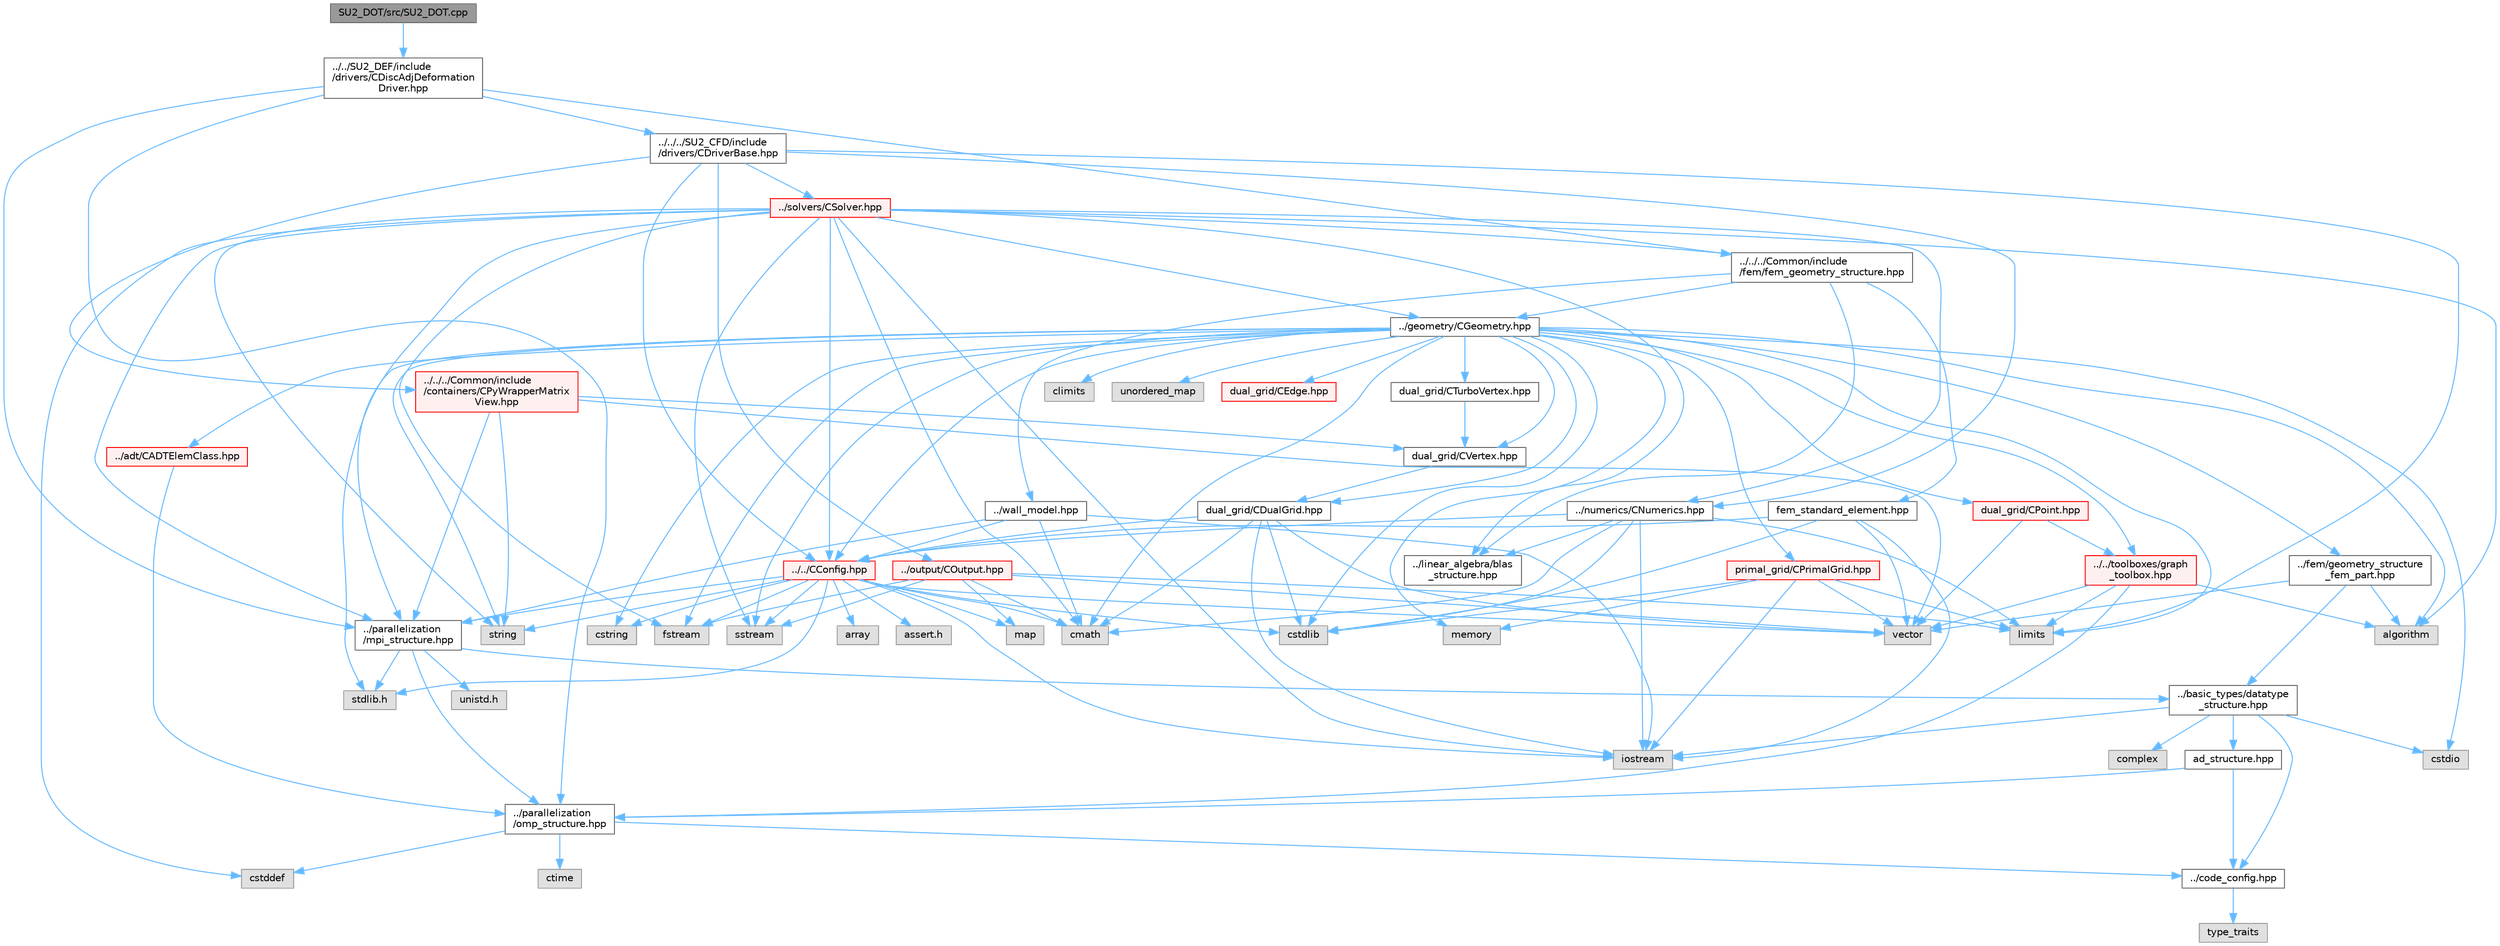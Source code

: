 digraph "SU2_DOT/src/SU2_DOT.cpp"
{
 // LATEX_PDF_SIZE
  bgcolor="transparent";
  edge [fontname=Helvetica,fontsize=10,labelfontname=Helvetica,labelfontsize=10];
  node [fontname=Helvetica,fontsize=10,shape=box,height=0.2,width=0.4];
  Node1 [id="Node000001",label="SU2_DOT/src/SU2_DOT.cpp",height=0.2,width=0.4,color="gray40", fillcolor="grey60", style="filled", fontcolor="black",tooltip="Main file of the Gradient Projection Code (SU2_DOT)."];
  Node1 -> Node2 [id="edge1_Node000001_Node000002",color="steelblue1",style="solid",tooltip=" "];
  Node2 [id="Node000002",label="../../SU2_DEF/include\l/drivers/CDiscAdjDeformation\lDriver.hpp",height=0.2,width=0.4,color="grey40", fillcolor="white", style="filled",URL="$CDiscAdjDeformationDriver_8hpp.html",tooltip="Headers of the main subroutines for driving the projection of sensitivities."];
  Node2 -> Node3 [id="edge2_Node000002_Node000003",color="steelblue1",style="solid",tooltip=" "];
  Node3 [id="Node000003",label="../../../Common/include\l/fem/fem_geometry_structure.hpp",height=0.2,width=0.4,color="grey40", fillcolor="white", style="filled",URL="$fem__geometry__structure_8hpp.html",tooltip="Headers of the main subroutines for creating the geometrical structure for the FEM solver...."];
  Node3 -> Node4 [id="edge3_Node000003_Node000004",color="steelblue1",style="solid",tooltip=" "];
  Node4 [id="Node000004",label="../geometry/CGeometry.hpp",height=0.2,width=0.4,color="grey40", fillcolor="white", style="filled",URL="$CGeometry_8hpp.html",tooltip="Headers of the main subroutines for creating the geometrical structure. The subroutines and functions..."];
  Node4 -> Node5 [id="edge4_Node000004_Node000005",color="steelblue1",style="solid",tooltip=" "];
  Node5 [id="Node000005",label="limits",height=0.2,width=0.4,color="grey60", fillcolor="#E0E0E0", style="filled",tooltip=" "];
  Node4 -> Node6 [id="edge5_Node000004_Node000006",color="steelblue1",style="solid",tooltip=" "];
  Node6 [id="Node000006",label="../parallelization\l/mpi_structure.hpp",height=0.2,width=0.4,color="grey40", fillcolor="white", style="filled",URL="$mpi__structure_8hpp.html",tooltip="Headers of the mpi interface for generalized datatypes. The subroutines and functions are in the mpi_..."];
  Node6 -> Node7 [id="edge6_Node000006_Node000007",color="steelblue1",style="solid",tooltip=" "];
  Node7 [id="Node000007",label="stdlib.h",height=0.2,width=0.4,color="grey60", fillcolor="#E0E0E0", style="filled",tooltip=" "];
  Node6 -> Node8 [id="edge7_Node000006_Node000008",color="steelblue1",style="solid",tooltip=" "];
  Node8 [id="Node000008",label="../basic_types/datatype\l_structure.hpp",height=0.2,width=0.4,color="grey40", fillcolor="white", style="filled",URL="$datatype__structure_8hpp.html",tooltip="Headers for generalized datatypes, defines an interface for AD types."];
  Node8 -> Node9 [id="edge8_Node000008_Node000009",color="steelblue1",style="solid",tooltip=" "];
  Node9 [id="Node000009",label="iostream",height=0.2,width=0.4,color="grey60", fillcolor="#E0E0E0", style="filled",tooltip=" "];
  Node8 -> Node10 [id="edge9_Node000008_Node000010",color="steelblue1",style="solid",tooltip=" "];
  Node10 [id="Node000010",label="complex",height=0.2,width=0.4,color="grey60", fillcolor="#E0E0E0", style="filled",tooltip=" "];
  Node8 -> Node11 [id="edge10_Node000008_Node000011",color="steelblue1",style="solid",tooltip=" "];
  Node11 [id="Node000011",label="cstdio",height=0.2,width=0.4,color="grey60", fillcolor="#E0E0E0", style="filled",tooltip=" "];
  Node8 -> Node12 [id="edge11_Node000008_Node000012",color="steelblue1",style="solid",tooltip=" "];
  Node12 [id="Node000012",label="../code_config.hpp",height=0.2,width=0.4,color="grey40", fillcolor="white", style="filled",URL="$code__config_8hpp.html",tooltip="Header file for collecting common macros, definitions and type configurations."];
  Node12 -> Node13 [id="edge12_Node000012_Node000013",color="steelblue1",style="solid",tooltip=" "];
  Node13 [id="Node000013",label="type_traits",height=0.2,width=0.4,color="grey60", fillcolor="#E0E0E0", style="filled",tooltip=" "];
  Node8 -> Node14 [id="edge13_Node000008_Node000014",color="steelblue1",style="solid",tooltip=" "];
  Node14 [id="Node000014",label="ad_structure.hpp",height=0.2,width=0.4,color="grey40", fillcolor="white", style="filled",URL="$ad__structure_8hpp.html",tooltip="Main routines for the algorithmic differentiation (AD) structure."];
  Node14 -> Node12 [id="edge14_Node000014_Node000012",color="steelblue1",style="solid",tooltip=" "];
  Node14 -> Node15 [id="edge15_Node000014_Node000015",color="steelblue1",style="solid",tooltip=" "];
  Node15 [id="Node000015",label="../parallelization\l/omp_structure.hpp",height=0.2,width=0.4,color="grey40", fillcolor="white", style="filled",URL="$omp__structure_8hpp.html",tooltip="OpenMP interface header, provides compatibility functions if the code is built without OpenMP support..."];
  Node15 -> Node16 [id="edge16_Node000015_Node000016",color="steelblue1",style="solid",tooltip=" "];
  Node16 [id="Node000016",label="cstddef",height=0.2,width=0.4,color="grey60", fillcolor="#E0E0E0", style="filled",tooltip=" "];
  Node15 -> Node12 [id="edge17_Node000015_Node000012",color="steelblue1",style="solid",tooltip=" "];
  Node15 -> Node17 [id="edge18_Node000015_Node000017",color="steelblue1",style="solid",tooltip=" "];
  Node17 [id="Node000017",label="ctime",height=0.2,width=0.4,color="grey60", fillcolor="#E0E0E0", style="filled",tooltip=" "];
  Node6 -> Node18 [id="edge19_Node000006_Node000018",color="steelblue1",style="solid",tooltip=" "];
  Node18 [id="Node000018",label="unistd.h",height=0.2,width=0.4,color="grey60", fillcolor="#E0E0E0", style="filled",tooltip=" "];
  Node6 -> Node15 [id="edge20_Node000006_Node000015",color="steelblue1",style="solid",tooltip=" "];
  Node4 -> Node19 [id="edge21_Node000004_Node000019",color="steelblue1",style="solid",tooltip=" "];
  Node19 [id="Node000019",label="string",height=0.2,width=0.4,color="grey60", fillcolor="#E0E0E0", style="filled",tooltip=" "];
  Node4 -> Node20 [id="edge22_Node000004_Node000020",color="steelblue1",style="solid",tooltip=" "];
  Node20 [id="Node000020",label="fstream",height=0.2,width=0.4,color="grey60", fillcolor="#E0E0E0", style="filled",tooltip=" "];
  Node4 -> Node21 [id="edge23_Node000004_Node000021",color="steelblue1",style="solid",tooltip=" "];
  Node21 [id="Node000021",label="sstream",height=0.2,width=0.4,color="grey60", fillcolor="#E0E0E0", style="filled",tooltip=" "];
  Node4 -> Node22 [id="edge24_Node000004_Node000022",color="steelblue1",style="solid",tooltip=" "];
  Node22 [id="Node000022",label="cmath",height=0.2,width=0.4,color="grey60", fillcolor="#E0E0E0", style="filled",tooltip=" "];
  Node4 -> Node23 [id="edge25_Node000004_Node000023",color="steelblue1",style="solid",tooltip=" "];
  Node23 [id="Node000023",label="algorithm",height=0.2,width=0.4,color="grey60", fillcolor="#E0E0E0", style="filled",tooltip=" "];
  Node4 -> Node24 [id="edge26_Node000004_Node000024",color="steelblue1",style="solid",tooltip=" "];
  Node24 [id="Node000024",label="cstring",height=0.2,width=0.4,color="grey60", fillcolor="#E0E0E0", style="filled",tooltip=" "];
  Node4 -> Node11 [id="edge27_Node000004_Node000011",color="steelblue1",style="solid",tooltip=" "];
  Node4 -> Node25 [id="edge28_Node000004_Node000025",color="steelblue1",style="solid",tooltip=" "];
  Node25 [id="Node000025",label="cstdlib",height=0.2,width=0.4,color="grey60", fillcolor="#E0E0E0", style="filled",tooltip=" "];
  Node4 -> Node26 [id="edge29_Node000004_Node000026",color="steelblue1",style="solid",tooltip=" "];
  Node26 [id="Node000026",label="climits",height=0.2,width=0.4,color="grey60", fillcolor="#E0E0E0", style="filled",tooltip=" "];
  Node4 -> Node27 [id="edge30_Node000004_Node000027",color="steelblue1",style="solid",tooltip=" "];
  Node27 [id="Node000027",label="memory",height=0.2,width=0.4,color="grey60", fillcolor="#E0E0E0", style="filled",tooltip=" "];
  Node4 -> Node28 [id="edge31_Node000004_Node000028",color="steelblue1",style="solid",tooltip=" "];
  Node28 [id="Node000028",label="unordered_map",height=0.2,width=0.4,color="grey60", fillcolor="#E0E0E0", style="filled",tooltip=" "];
  Node4 -> Node29 [id="edge32_Node000004_Node000029",color="steelblue1",style="solid",tooltip=" "];
  Node29 [id="Node000029",label="primal_grid/CPrimalGrid.hpp",height=0.2,width=0.4,color="red", fillcolor="#FFF0F0", style="filled",URL="$CPrimalGrid_8hpp.html",tooltip="Headers of the main subroutines for storing the primal grid structure. The subroutines and functions ..."];
  Node29 -> Node9 [id="edge33_Node000029_Node000009",color="steelblue1",style="solid",tooltip=" "];
  Node29 -> Node30 [id="edge34_Node000029_Node000030",color="steelblue1",style="solid",tooltip=" "];
  Node30 [id="Node000030",label="vector",height=0.2,width=0.4,color="grey60", fillcolor="#E0E0E0", style="filled",tooltip=" "];
  Node29 -> Node5 [id="edge35_Node000029_Node000005",color="steelblue1",style="solid",tooltip=" "];
  Node29 -> Node25 [id="edge36_Node000029_Node000025",color="steelblue1",style="solid",tooltip=" "];
  Node29 -> Node27 [id="edge37_Node000029_Node000027",color="steelblue1",style="solid",tooltip=" "];
  Node4 -> Node34 [id="edge38_Node000004_Node000034",color="steelblue1",style="solid",tooltip=" "];
  Node34 [id="Node000034",label="dual_grid/CDualGrid.hpp",height=0.2,width=0.4,color="grey40", fillcolor="white", style="filled",URL="$CDualGrid_8hpp.html",tooltip="Headers of the main subroutines for doing the complete dual grid structure. The subroutines and funct..."];
  Node34 -> Node22 [id="edge39_Node000034_Node000022",color="steelblue1",style="solid",tooltip=" "];
  Node34 -> Node9 [id="edge40_Node000034_Node000009",color="steelblue1",style="solid",tooltip=" "];
  Node34 -> Node25 [id="edge41_Node000034_Node000025",color="steelblue1",style="solid",tooltip=" "];
  Node34 -> Node30 [id="edge42_Node000034_Node000030",color="steelblue1",style="solid",tooltip=" "];
  Node34 -> Node35 [id="edge43_Node000034_Node000035",color="steelblue1",style="solid",tooltip=" "];
  Node35 [id="Node000035",label="../../CConfig.hpp",height=0.2,width=0.4,color="red", fillcolor="#FFF0F0", style="filled",URL="$CConfig_8hpp.html",tooltip="All the information about the definition of the physical problem. The subroutines and functions are i..."];
  Node35 -> Node6 [id="edge44_Node000035_Node000006",color="steelblue1",style="solid",tooltip=" "];
  Node35 -> Node9 [id="edge45_Node000035_Node000009",color="steelblue1",style="solid",tooltip=" "];
  Node35 -> Node25 [id="edge46_Node000035_Node000025",color="steelblue1",style="solid",tooltip=" "];
  Node35 -> Node20 [id="edge47_Node000035_Node000020",color="steelblue1",style="solid",tooltip=" "];
  Node35 -> Node21 [id="edge48_Node000035_Node000021",color="steelblue1",style="solid",tooltip=" "];
  Node35 -> Node19 [id="edge49_Node000035_Node000019",color="steelblue1",style="solid",tooltip=" "];
  Node35 -> Node24 [id="edge50_Node000035_Node000024",color="steelblue1",style="solid",tooltip=" "];
  Node35 -> Node30 [id="edge51_Node000035_Node000030",color="steelblue1",style="solid",tooltip=" "];
  Node35 -> Node36 [id="edge52_Node000035_Node000036",color="steelblue1",style="solid",tooltip=" "];
  Node36 [id="Node000036",label="array",height=0.2,width=0.4,color="grey60", fillcolor="#E0E0E0", style="filled",tooltip=" "];
  Node35 -> Node7 [id="edge53_Node000035_Node000007",color="steelblue1",style="solid",tooltip=" "];
  Node35 -> Node22 [id="edge54_Node000035_Node000022",color="steelblue1",style="solid",tooltip=" "];
  Node35 -> Node32 [id="edge55_Node000035_Node000032",color="steelblue1",style="solid",tooltip=" "];
  Node32 [id="Node000032",label="map",height=0.2,width=0.4,color="grey60", fillcolor="#E0E0E0", style="filled",tooltip=" "];
  Node35 -> Node37 [id="edge56_Node000035_Node000037",color="steelblue1",style="solid",tooltip=" "];
  Node37 [id="Node000037",label="assert.h",height=0.2,width=0.4,color="grey60", fillcolor="#E0E0E0", style="filled",tooltip=" "];
  Node4 -> Node48 [id="edge57_Node000004_Node000048",color="steelblue1",style="solid",tooltip=" "];
  Node48 [id="Node000048",label="dual_grid/CPoint.hpp",height=0.2,width=0.4,color="red", fillcolor="#FFF0F0", style="filled",URL="$CPoint_8hpp.html",tooltip="Declaration of the point class that stores geometric and adjacency information for dual control volum..."];
  Node48 -> Node49 [id="edge58_Node000048_Node000049",color="steelblue1",style="solid",tooltip=" "];
  Node49 [id="Node000049",label="../../toolboxes/graph\l_toolbox.hpp",height=0.2,width=0.4,color="red", fillcolor="#FFF0F0", style="filled",URL="$graph__toolbox_8hpp.html",tooltip="Functions and classes to build/represent sparse graphs or sparse patterns."];
  Node49 -> Node15 [id="edge59_Node000049_Node000015",color="steelblue1",style="solid",tooltip=" "];
  Node49 -> Node30 [id="edge60_Node000049_Node000030",color="steelblue1",style="solid",tooltip=" "];
  Node49 -> Node5 [id="edge61_Node000049_Node000005",color="steelblue1",style="solid",tooltip=" "];
  Node49 -> Node23 [id="edge62_Node000049_Node000023",color="steelblue1",style="solid",tooltip=" "];
  Node48 -> Node30 [id="edge63_Node000048_Node000030",color="steelblue1",style="solid",tooltip=" "];
  Node4 -> Node53 [id="edge64_Node000004_Node000053",color="steelblue1",style="solid",tooltip=" "];
  Node53 [id="Node000053",label="dual_grid/CEdge.hpp",height=0.2,width=0.4,color="red", fillcolor="#FFF0F0", style="filled",URL="$CEdge_8hpp.html",tooltip="Declaration of the edge class CEdge.cpp file."];
  Node4 -> Node54 [id="edge65_Node000004_Node000054",color="steelblue1",style="solid",tooltip=" "];
  Node54 [id="Node000054",label="dual_grid/CVertex.hpp",height=0.2,width=0.4,color="grey40", fillcolor="white", style="filled",URL="$CVertex_8hpp.html",tooltip="Headers of the main subroutines for doing the complete dual grid structure. The subroutines and funct..."];
  Node54 -> Node34 [id="edge66_Node000054_Node000034",color="steelblue1",style="solid",tooltip=" "];
  Node4 -> Node55 [id="edge67_Node000004_Node000055",color="steelblue1",style="solid",tooltip=" "];
  Node55 [id="Node000055",label="dual_grid/CTurboVertex.hpp",height=0.2,width=0.4,color="grey40", fillcolor="white", style="filled",URL="$CTurboVertex_8hpp.html",tooltip="Headers of the main subroutines for doing the complete dual grid structure. The subroutines and funct..."];
  Node55 -> Node54 [id="edge68_Node000055_Node000054",color="steelblue1",style="solid",tooltip=" "];
  Node4 -> Node35 [id="edge69_Node000004_Node000035",color="steelblue1",style="solid",tooltip=" "];
  Node4 -> Node56 [id="edge70_Node000004_Node000056",color="steelblue1",style="solid",tooltip=" "];
  Node56 [id="Node000056",label="../fem/geometry_structure\l_fem_part.hpp",height=0.2,width=0.4,color="grey40", fillcolor="white", style="filled",URL="$geometry__structure__fem__part_8hpp.html",tooltip="Helper classes for the Fluid FEM solver."];
  Node56 -> Node8 [id="edge71_Node000056_Node000008",color="steelblue1",style="solid",tooltip=" "];
  Node56 -> Node30 [id="edge72_Node000056_Node000030",color="steelblue1",style="solid",tooltip=" "];
  Node56 -> Node23 [id="edge73_Node000056_Node000023",color="steelblue1",style="solid",tooltip=" "];
  Node4 -> Node49 [id="edge74_Node000004_Node000049",color="steelblue1",style="solid",tooltip=" "];
  Node4 -> Node57 [id="edge75_Node000004_Node000057",color="steelblue1",style="solid",tooltip=" "];
  Node57 [id="Node000057",label="../adt/CADTElemClass.hpp",height=0.2,width=0.4,color="red", fillcolor="#FFF0F0", style="filled",URL="$CADTElemClass_8hpp.html",tooltip="Class for storing an ADT of (linear) elements in an arbitrary number of dimensions."];
  Node57 -> Node15 [id="edge76_Node000057_Node000015",color="steelblue1",style="solid",tooltip=" "];
  Node3 -> Node61 [id="edge77_Node000003_Node000061",color="steelblue1",style="solid",tooltip=" "];
  Node61 [id="Node000061",label="fem_standard_element.hpp",height=0.2,width=0.4,color="grey40", fillcolor="white", style="filled",URL="$fem__standard__element_8hpp.html",tooltip="Headers of the main functions for the FEM standard elements. The functions are in the fem_standard_el..."];
  Node61 -> Node9 [id="edge78_Node000061_Node000009",color="steelblue1",style="solid",tooltip=" "];
  Node61 -> Node30 [id="edge79_Node000061_Node000030",color="steelblue1",style="solid",tooltip=" "];
  Node61 -> Node25 [id="edge80_Node000061_Node000025",color="steelblue1",style="solid",tooltip=" "];
  Node61 -> Node35 [id="edge81_Node000061_Node000035",color="steelblue1",style="solid",tooltip=" "];
  Node3 -> Node62 [id="edge82_Node000003_Node000062",color="steelblue1",style="solid",tooltip=" "];
  Node62 [id="Node000062",label="../wall_model.hpp",height=0.2,width=0.4,color="grey40", fillcolor="white", style="filled",URL="$wall__model_8hpp.html",tooltip="Headers for the wall model functions for large eddy simulations."];
  Node62 -> Node6 [id="edge83_Node000062_Node000006",color="steelblue1",style="solid",tooltip=" "];
  Node62 -> Node35 [id="edge84_Node000062_Node000035",color="steelblue1",style="solid",tooltip=" "];
  Node62 -> Node9 [id="edge85_Node000062_Node000009",color="steelblue1",style="solid",tooltip=" "];
  Node62 -> Node22 [id="edge86_Node000062_Node000022",color="steelblue1",style="solid",tooltip=" "];
  Node3 -> Node63 [id="edge87_Node000003_Node000063",color="steelblue1",style="solid",tooltip=" "];
  Node63 [id="Node000063",label="../linear_algebra/blas\l_structure.hpp",height=0.2,width=0.4,color="grey40", fillcolor="white", style="filled",URL="$blas__structure_8hpp.html",tooltip="Include files and headers of the functions for matrix and vector operations, which are typically foun..."];
  Node2 -> Node6 [id="edge88_Node000002_Node000006",color="steelblue1",style="solid",tooltip=" "];
  Node2 -> Node15 [id="edge89_Node000002_Node000015",color="steelblue1",style="solid",tooltip=" "];
  Node2 -> Node64 [id="edge90_Node000002_Node000064",color="steelblue1",style="solid",tooltip=" "];
  Node64 [id="Node000064",label="../../../SU2_CFD/include\l/drivers/CDriverBase.hpp",height=0.2,width=0.4,color="grey40", fillcolor="white", style="filled",URL="$CDriverBase_8hpp.html",tooltip="Base class for all drivers."];
  Node64 -> Node5 [id="edge91_Node000064_Node000005",color="steelblue1",style="solid",tooltip=" "];
  Node64 -> Node35 [id="edge92_Node000064_Node000035",color="steelblue1",style="solid",tooltip=" "];
  Node64 -> Node65 [id="edge93_Node000064_Node000065",color="steelblue1",style="solid",tooltip=" "];
  Node65 [id="Node000065",label="../../../Common/include\l/containers/CPyWrapperMatrix\lView.hpp",height=0.2,width=0.4,color="red", fillcolor="#FFF0F0", style="filled",URL="$CPyWrapperMatrixView_8hpp.html",tooltip="Simple matrix views to use with the python wrapper."];
  Node65 -> Node19 [id="edge94_Node000065_Node000019",color="steelblue1",style="solid",tooltip=" "];
  Node65 -> Node30 [id="edge95_Node000065_Node000030",color="steelblue1",style="solid",tooltip=" "];
  Node65 -> Node54 [id="edge96_Node000065_Node000054",color="steelblue1",style="solid",tooltip=" "];
  Node65 -> Node6 [id="edge97_Node000065_Node000006",color="steelblue1",style="solid",tooltip=" "];
  Node64 -> Node66 [id="edge98_Node000064_Node000066",color="steelblue1",style="solid",tooltip=" "];
  Node66 [id="Node000066",label="../numerics/CNumerics.hpp",height=0.2,width=0.4,color="grey40", fillcolor="white", style="filled",URL="$CNumerics_8hpp.html",tooltip="Declaration of the base numerics class, the implementation is in the CNumerics.cpp file."];
  Node66 -> Node22 [id="edge99_Node000066_Node000022",color="steelblue1",style="solid",tooltip=" "];
  Node66 -> Node9 [id="edge100_Node000066_Node000009",color="steelblue1",style="solid",tooltip=" "];
  Node66 -> Node5 [id="edge101_Node000066_Node000005",color="steelblue1",style="solid",tooltip=" "];
  Node66 -> Node25 [id="edge102_Node000066_Node000025",color="steelblue1",style="solid",tooltip=" "];
  Node66 -> Node35 [id="edge103_Node000066_Node000035",color="steelblue1",style="solid",tooltip=" "];
  Node66 -> Node63 [id="edge104_Node000066_Node000063",color="steelblue1",style="solid",tooltip=" "];
  Node64 -> Node67 [id="edge105_Node000064_Node000067",color="steelblue1",style="solid",tooltip=" "];
  Node67 [id="Node000067",label="../output/COutput.hpp",height=0.2,width=0.4,color="red", fillcolor="#FFF0F0", style="filled",URL="$COutput_8hpp.html",tooltip="Headers of the output class."];
  Node67 -> Node20 [id="edge106_Node000067_Node000020",color="steelblue1",style="solid",tooltip=" "];
  Node67 -> Node22 [id="edge107_Node000067_Node000022",color="steelblue1",style="solid",tooltip=" "];
  Node67 -> Node32 [id="edge108_Node000067_Node000032",color="steelblue1",style="solid",tooltip=" "];
  Node67 -> Node21 [id="edge109_Node000067_Node000021",color="steelblue1",style="solid",tooltip=" "];
  Node67 -> Node5 [id="edge110_Node000067_Node000005",color="steelblue1",style="solid",tooltip=" "];
  Node67 -> Node30 [id="edge111_Node000067_Node000030",color="steelblue1",style="solid",tooltip=" "];
  Node64 -> Node78 [id="edge112_Node000064_Node000078",color="steelblue1",style="solid",tooltip=" "];
  Node78 [id="Node000078",label="../solvers/CSolver.hpp",height=0.2,width=0.4,color="red", fillcolor="#FFF0F0", style="filled",URL="$CSolver_8hpp.html",tooltip="Headers of the CSolver class which is inherited by all of the other solvers."];
  Node78 -> Node6 [id="edge113_Node000078_Node000006",color="steelblue1",style="solid",tooltip=" "];
  Node78 -> Node22 [id="edge114_Node000078_Node000022",color="steelblue1",style="solid",tooltip=" "];
  Node78 -> Node16 [id="edge115_Node000078_Node000016",color="steelblue1",style="solid",tooltip=" "];
  Node78 -> Node19 [id="edge116_Node000078_Node000019",color="steelblue1",style="solid",tooltip=" "];
  Node78 -> Node20 [id="edge117_Node000078_Node000020",color="steelblue1",style="solid",tooltip=" "];
  Node78 -> Node21 [id="edge118_Node000078_Node000021",color="steelblue1",style="solid",tooltip=" "];
  Node78 -> Node23 [id="edge119_Node000078_Node000023",color="steelblue1",style="solid",tooltip=" "];
  Node78 -> Node9 [id="edge120_Node000078_Node000009",color="steelblue1",style="solid",tooltip=" "];
  Node78 -> Node7 [id="edge121_Node000078_Node000007",color="steelblue1",style="solid",tooltip=" "];
  Node78 -> Node66 [id="edge122_Node000078_Node000066",color="steelblue1",style="solid",tooltip=" "];
  Node78 -> Node3 [id="edge123_Node000078_Node000003",color="steelblue1",style="solid",tooltip=" "];
  Node78 -> Node4 [id="edge124_Node000078_Node000004",color="steelblue1",style="solid",tooltip=" "];
  Node78 -> Node35 [id="edge125_Node000078_Node000035",color="steelblue1",style="solid",tooltip=" "];
  Node78 -> Node63 [id="edge126_Node000078_Node000063",color="steelblue1",style="solid",tooltip=" "];
}
